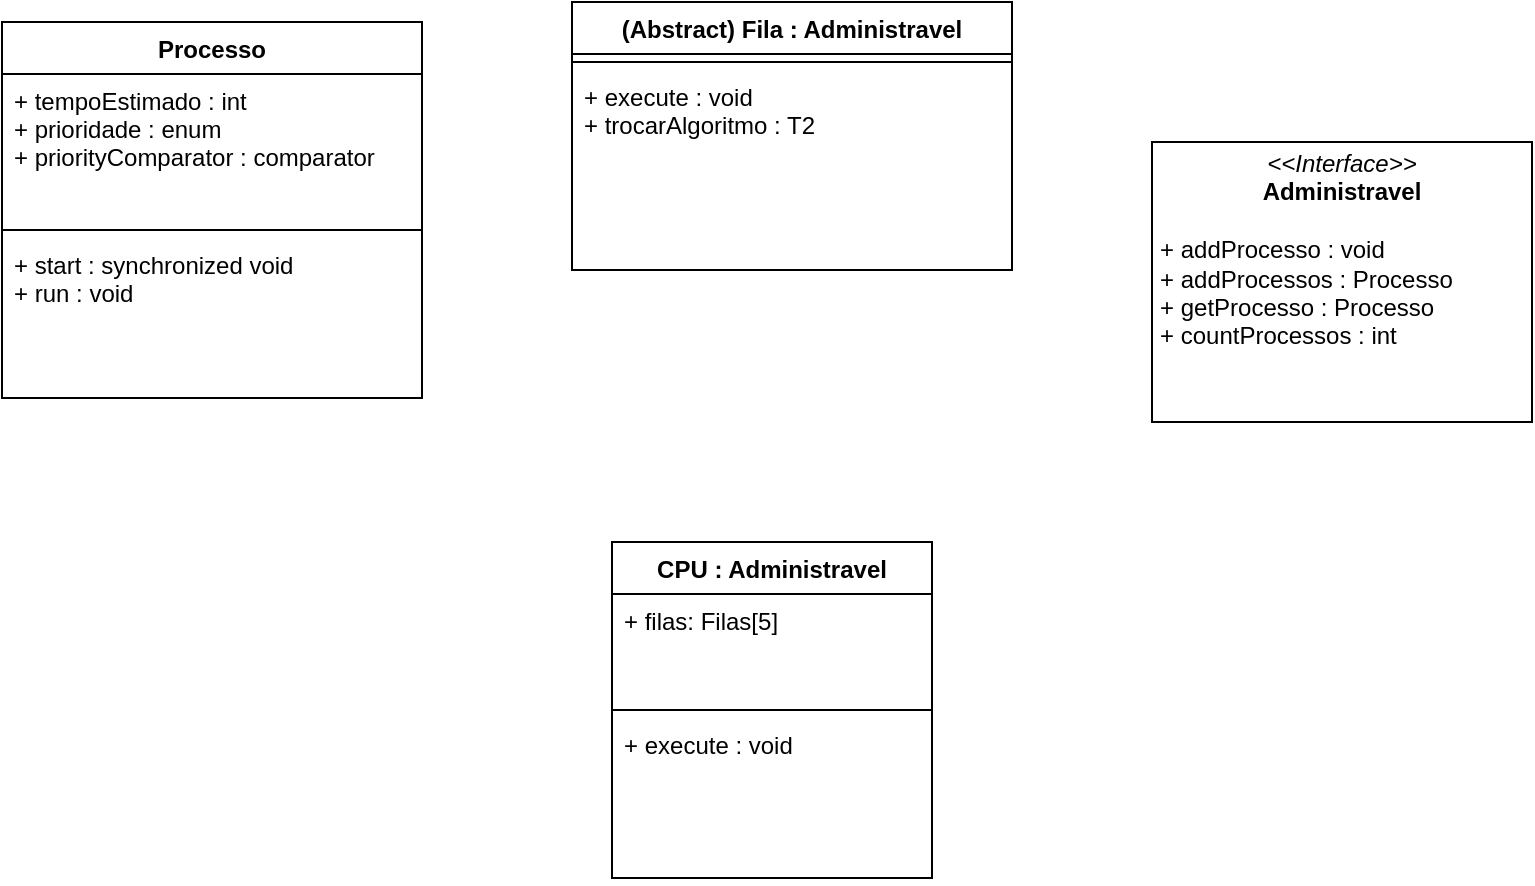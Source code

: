 <mxfile>
    <diagram id="HRJMGzZ2f27RzA9MsVsL" name="Diagrama Lógico">
        <mxGraphModel dx="944" dy="682" grid="1" gridSize="10" guides="1" tooltips="1" connect="1" arrows="1" fold="1" page="1" pageScale="1" pageWidth="850" pageHeight="1100" math="0" shadow="0">
            <root>
                <mxCell id="0"/>
                <mxCell id="1" parent="0"/>
                <mxCell id="y5gjZteBVcNQHOtyJxDD-14" value="Processo" style="swimlane;fontStyle=1;align=center;verticalAlign=top;childLayout=stackLayout;horizontal=1;startSize=26;horizontalStack=0;resizeParent=1;resizeParentMax=0;resizeLast=0;collapsible=1;marginBottom=0;glass=0;" parent="1" vertex="1">
                    <mxGeometry x="25" y="200" width="210" height="188" as="geometry"/>
                </mxCell>
                <mxCell id="y5gjZteBVcNQHOtyJxDD-15" value="+ tempoEstimado : int&#10;+ prioridade : enum&#10;+ priorityComparator : comparator" style="text;strokeColor=none;fillColor=none;align=left;verticalAlign=top;spacingLeft=4;spacingRight=4;overflow=hidden;rotatable=0;points=[[0,0.5],[1,0.5]];portConstraint=eastwest;glass=0;" parent="y5gjZteBVcNQHOtyJxDD-14" vertex="1">
                    <mxGeometry y="26" width="210" height="74" as="geometry"/>
                </mxCell>
                <mxCell id="y5gjZteBVcNQHOtyJxDD-16" value="" style="line;strokeWidth=1;fillColor=none;align=left;verticalAlign=middle;spacingTop=-1;spacingLeft=3;spacingRight=3;rotatable=0;labelPosition=right;points=[];portConstraint=eastwest;strokeColor=inherit;glass=0;" parent="y5gjZteBVcNQHOtyJxDD-14" vertex="1">
                    <mxGeometry y="100" width="210" height="8" as="geometry"/>
                </mxCell>
                <mxCell id="y5gjZteBVcNQHOtyJxDD-17" value="+ start : synchronized void&#10;+ run : void" style="text;strokeColor=none;fillColor=none;align=left;verticalAlign=top;spacingLeft=4;spacingRight=4;overflow=hidden;rotatable=0;points=[[0,0.5],[1,0.5]];portConstraint=eastwest;glass=0;" parent="y5gjZteBVcNQHOtyJxDD-14" vertex="1">
                    <mxGeometry y="108" width="210" height="80" as="geometry"/>
                </mxCell>
                <mxCell id="y5gjZteBVcNQHOtyJxDD-18" value="(Abstract) Fila : Administravel" style="swimlane;fontStyle=1;align=center;verticalAlign=top;childLayout=stackLayout;horizontal=1;startSize=26;horizontalStack=0;resizeParent=1;resizeParentMax=0;resizeLast=0;collapsible=1;marginBottom=0;glass=0;" parent="1" vertex="1">
                    <mxGeometry x="310" y="190" width="220" height="134" as="geometry"/>
                </mxCell>
                <mxCell id="y5gjZteBVcNQHOtyJxDD-20" value="" style="line;strokeWidth=1;fillColor=none;align=left;verticalAlign=middle;spacingTop=-1;spacingLeft=3;spacingRight=3;rotatable=0;labelPosition=right;points=[];portConstraint=eastwest;strokeColor=inherit;glass=0;" parent="y5gjZteBVcNQHOtyJxDD-18" vertex="1">
                    <mxGeometry y="26" width="220" height="8" as="geometry"/>
                </mxCell>
                <mxCell id="y5gjZteBVcNQHOtyJxDD-21" value="+ execute : void&#10;+ trocarAlgoritmo : T2&#10;" style="text;strokeColor=none;fillColor=none;align=left;verticalAlign=top;spacingLeft=4;spacingRight=4;overflow=hidden;rotatable=0;points=[[0,0.5],[1,0.5]];portConstraint=eastwest;glass=0;" parent="y5gjZteBVcNQHOtyJxDD-18" vertex="1">
                    <mxGeometry y="34" width="220" height="100" as="geometry"/>
                </mxCell>
                <mxCell id="y5gjZteBVcNQHOtyJxDD-22" value="&lt;p style=&quot;margin:0px;margin-top:4px;text-align:center;&quot;&gt;&lt;i&gt;&amp;lt;&amp;lt;Interface&amp;gt;&amp;gt;&lt;/i&gt;&lt;br&gt;&lt;b&gt;Administravel&lt;/b&gt;&lt;/p&gt;&lt;p style=&quot;margin:0px;margin-left:4px;&quot;&gt;&lt;/p&gt;&lt;p style=&quot;margin:0px;margin-left:4px;&quot;&gt;&lt;br&gt;&lt;/p&gt;&lt;p style=&quot;margin:0px;margin-left:4px;&quot;&gt;+ addProcesso : void&lt;/p&gt;&lt;p style=&quot;margin:0px;margin-left:4px;&quot;&gt;+ addProcessos : Processo&lt;br&gt;+ getProcesso : Processo&lt;/p&gt;&lt;p style=&quot;margin:0px;margin-left:4px;&quot;&gt;+ countProcessos : int&lt;/p&gt;" style="verticalAlign=top;align=left;overflow=fill;fontSize=12;fontFamily=Helvetica;html=1;glass=0;" parent="1" vertex="1">
                    <mxGeometry x="600" y="260" width="190" height="140" as="geometry"/>
                </mxCell>
                <mxCell id="2" value="CPU : Administravel" style="swimlane;fontStyle=1;align=center;verticalAlign=top;childLayout=stackLayout;horizontal=1;startSize=26;horizontalStack=0;resizeParent=1;resizeParentMax=0;resizeLast=0;collapsible=1;marginBottom=0;" vertex="1" parent="1">
                    <mxGeometry x="330" y="460" width="160" height="168" as="geometry"/>
                </mxCell>
                <mxCell id="3" value="+ filas: Filas[5]" style="text;strokeColor=none;fillColor=none;align=left;verticalAlign=top;spacingLeft=4;spacingRight=4;overflow=hidden;rotatable=0;points=[[0,0.5],[1,0.5]];portConstraint=eastwest;" vertex="1" parent="2">
                    <mxGeometry y="26" width="160" height="54" as="geometry"/>
                </mxCell>
                <mxCell id="4" value="" style="line;strokeWidth=1;fillColor=none;align=left;verticalAlign=middle;spacingTop=-1;spacingLeft=3;spacingRight=3;rotatable=0;labelPosition=right;points=[];portConstraint=eastwest;strokeColor=inherit;" vertex="1" parent="2">
                    <mxGeometry y="80" width="160" height="8" as="geometry"/>
                </mxCell>
                <mxCell id="5" value="+ execute : void" style="text;strokeColor=none;fillColor=none;align=left;verticalAlign=top;spacingLeft=4;spacingRight=4;overflow=hidden;rotatable=0;points=[[0,0.5],[1,0.5]];portConstraint=eastwest;" vertex="1" parent="2">
                    <mxGeometry y="88" width="160" height="80" as="geometry"/>
                </mxCell>
            </root>
        </mxGraphModel>
    </diagram>
</mxfile>